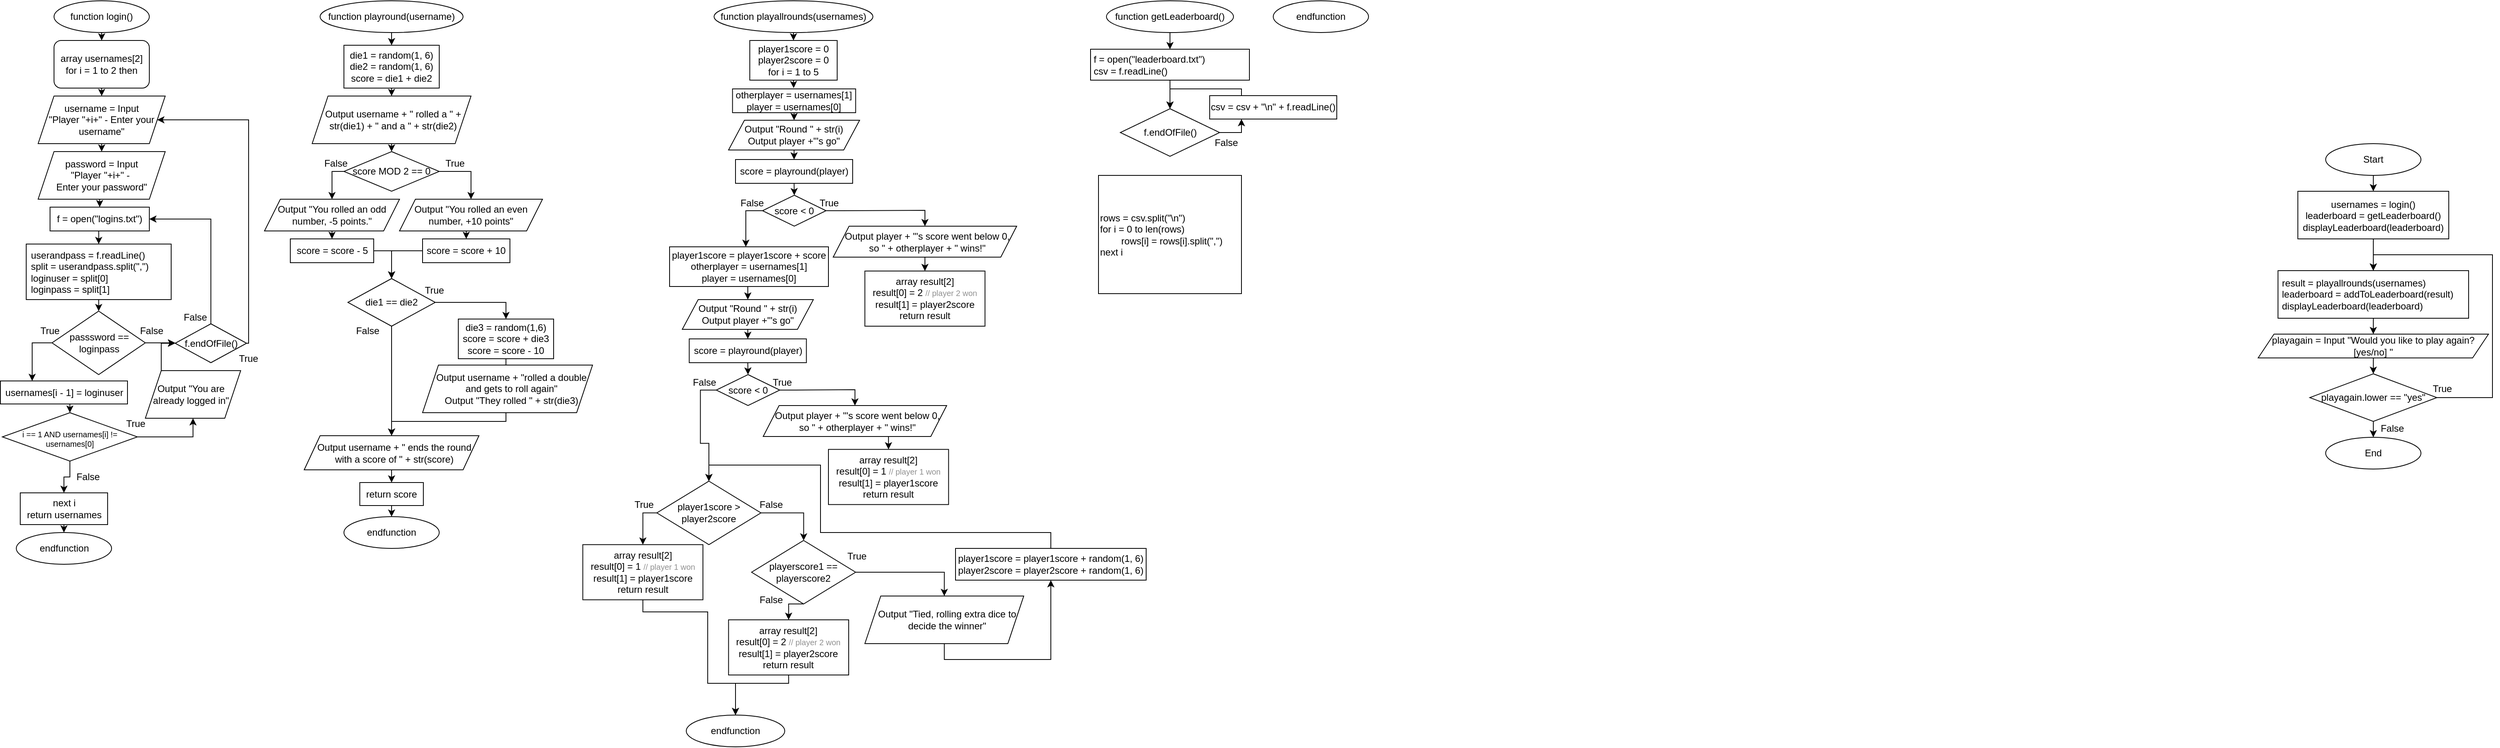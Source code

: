 <mxfile version="22.1.18" type="github">
  <diagram name="Page-1" id="g004UJIQQaxhIGtHMV1d">
    <mxGraphModel dx="524" dy="520" grid="1" gridSize="10" guides="1" tooltips="1" connect="1" arrows="1" fold="1" page="1" pageScale="1" pageWidth="3300" pageHeight="4681" background="none" math="0" shadow="0">
      <root>
        <mxCell id="0" />
        <mxCell id="1" parent="0" />
        <mxCell id="s0-FrGVsxFy7fqw6O0eB-6" style="edgeStyle=orthogonalEdgeStyle;rounded=0;orthogonalLoop=1;jettySize=auto;html=1;exitX=0.5;exitY=1;exitDx=0;exitDy=0;entryX=0.5;entryY=0;entryDx=0;entryDy=0;" parent="1" source="s0-FrGVsxFy7fqw6O0eB-1" target="s0-FrGVsxFy7fqw6O0eB-2" edge="1">
          <mxGeometry relative="1" as="geometry" />
        </mxCell>
        <mxCell id="s0-FrGVsxFy7fqw6O0eB-1" value="function login()" style="ellipse;whiteSpace=wrap;html=1;" parent="1" vertex="1">
          <mxGeometry x="75" y="10" width="120" height="40" as="geometry" />
        </mxCell>
        <mxCell id="s0-FrGVsxFy7fqw6O0eB-7" style="edgeStyle=orthogonalEdgeStyle;rounded=0;orthogonalLoop=1;jettySize=auto;html=1;exitX=0.5;exitY=1;exitDx=0;exitDy=0;entryX=0.5;entryY=0;entryDx=0;entryDy=0;" parent="1" source="s0-FrGVsxFy7fqw6O0eB-2" target="s0-FrGVsxFy7fqw6O0eB-3" edge="1">
          <mxGeometry relative="1" as="geometry" />
        </mxCell>
        <mxCell id="s0-FrGVsxFy7fqw6O0eB-2" value="array usernames[2]&lt;br&gt;for i = 1 to 2 then" style="rounded=1;whiteSpace=wrap;html=1;" parent="1" vertex="1">
          <mxGeometry x="75" y="60" width="120" height="60" as="geometry" />
        </mxCell>
        <mxCell id="s0-FrGVsxFy7fqw6O0eB-8" style="edgeStyle=orthogonalEdgeStyle;rounded=0;orthogonalLoop=1;jettySize=auto;html=1;exitX=0.5;exitY=1;exitDx=0;exitDy=0;entryX=0.5;entryY=0;entryDx=0;entryDy=0;" parent="1" source="s0-FrGVsxFy7fqw6O0eB-3" target="s0-FrGVsxFy7fqw6O0eB-4" edge="1">
          <mxGeometry relative="1" as="geometry" />
        </mxCell>
        <mxCell id="s0-FrGVsxFy7fqw6O0eB-3" value="username = Input&lt;br&gt;&quot;Player &quot;+i+&quot; - Enter your username&quot;" style="shape=parallelogram;perimeter=parallelogramPerimeter;whiteSpace=wrap;html=1;fixedSize=1;" parent="1" vertex="1">
          <mxGeometry x="55" y="130" width="160" height="60" as="geometry" />
        </mxCell>
        <mxCell id="s0-FrGVsxFy7fqw6O0eB-16" style="edgeStyle=orthogonalEdgeStyle;rounded=0;orthogonalLoop=1;jettySize=auto;html=1;exitX=0.5;exitY=1;exitDx=0;exitDy=0;entryX=0.5;entryY=0;entryDx=0;entryDy=0;" parent="1" source="s0-FrGVsxFy7fqw6O0eB-4" target="s0-FrGVsxFy7fqw6O0eB-10" edge="1">
          <mxGeometry relative="1" as="geometry" />
        </mxCell>
        <mxCell id="s0-FrGVsxFy7fqw6O0eB-4" value="password = Input&lt;br&gt;&quot;Player &quot;+i+&quot; -&amp;nbsp;&lt;br&gt;Enter your password&quot;" style="shape=parallelogram;perimeter=parallelogramPerimeter;whiteSpace=wrap;html=1;fixedSize=1;" parent="1" vertex="1">
          <mxGeometry x="55" y="200" width="160" height="60" as="geometry" />
        </mxCell>
        <mxCell id="78vkhbJ-sMVRB2ae3W5f-64" style="edgeStyle=orthogonalEdgeStyle;rounded=0;orthogonalLoop=1;jettySize=auto;html=1;exitX=0.5;exitY=1;exitDx=0;exitDy=0;entryX=0.5;entryY=0;entryDx=0;entryDy=0;" parent="1" source="s0-FrGVsxFy7fqw6O0eB-10" target="78vkhbJ-sMVRB2ae3W5f-61" edge="1">
          <mxGeometry relative="1" as="geometry" />
        </mxCell>
        <mxCell id="s0-FrGVsxFy7fqw6O0eB-10" value="&lt;div style=&quot;direction: ltr;&quot;&gt;&lt;span style=&quot;background-color: initial;&quot;&gt;f = open(&quot;logins.txt&quot;)&lt;/span&gt;&lt;/div&gt;" style="rounded=0;whiteSpace=wrap;html=1;align=center;" parent="1" vertex="1">
          <mxGeometry x="70" y="270" width="125" height="30" as="geometry" />
        </mxCell>
        <mxCell id="s0-FrGVsxFy7fqw6O0eB-19" style="edgeStyle=orthogonalEdgeStyle;rounded=0;orthogonalLoop=1;jettySize=auto;html=1;exitX=0.5;exitY=1;exitDx=0;exitDy=0;entryX=0.5;entryY=0;entryDx=0;entryDy=0;" parent="1" source="s0-FrGVsxFy7fqw6O0eB-13" target="s0-FrGVsxFy7fqw6O0eB-18" edge="1">
          <mxGeometry relative="1" as="geometry" />
        </mxCell>
        <mxCell id="s0-FrGVsxFy7fqw6O0eB-13" value="next i&lt;br&gt;return usernames" style="rounded=0;whiteSpace=wrap;html=1;" parent="1" vertex="1">
          <mxGeometry x="32.5" y="630" width="110" height="40" as="geometry" />
        </mxCell>
        <mxCell id="s0-FrGVsxFy7fqw6O0eB-18" value="endfunction" style="ellipse;whiteSpace=wrap;html=1;" parent="1" vertex="1">
          <mxGeometry x="27.5" y="680" width="120" height="40" as="geometry" />
        </mxCell>
        <mxCell id="s0-FrGVsxFy7fqw6O0eB-94" style="edgeStyle=orthogonalEdgeStyle;rounded=0;orthogonalLoop=1;jettySize=auto;html=1;exitX=0.5;exitY=1;exitDx=0;exitDy=0;entryX=0.5;entryY=0;entryDx=0;entryDy=0;" parent="1" source="s0-FrGVsxFy7fqw6O0eB-75" target="s0-FrGVsxFy7fqw6O0eB-93" edge="1">
          <mxGeometry relative="1" as="geometry" />
        </mxCell>
        <mxCell id="s0-FrGVsxFy7fqw6O0eB-75" value="function playround(username)" style="ellipse;whiteSpace=wrap;html=1;" parent="1" vertex="1">
          <mxGeometry x="410" y="10" width="180" height="40" as="geometry" />
        </mxCell>
        <mxCell id="s0-FrGVsxFy7fqw6O0eB-76" style="edgeStyle=orthogonalEdgeStyle;rounded=0;orthogonalLoop=1;jettySize=auto;html=1;exitX=0.5;exitY=1;exitDx=0;exitDy=0;entryX=0.5;entryY=0;entryDx=0;entryDy=0;" parent="1" edge="1">
          <mxGeometry relative="1" as="geometry">
            <mxPoint x="495" y="120" as="sourcePoint" />
          </mxGeometry>
        </mxCell>
        <mxCell id="s0-FrGVsxFy7fqw6O0eB-78" style="edgeStyle=orthogonalEdgeStyle;rounded=0;orthogonalLoop=1;jettySize=auto;html=1;exitX=0.5;exitY=1;exitDx=0;exitDy=0;entryX=0.5;entryY=0;entryDx=0;entryDy=0;" parent="1" edge="1">
          <mxGeometry relative="1" as="geometry">
            <mxPoint x="495" y="190" as="sourcePoint" />
          </mxGeometry>
        </mxCell>
        <mxCell id="s0-FrGVsxFy7fqw6O0eB-80" style="edgeStyle=orthogonalEdgeStyle;rounded=0;orthogonalLoop=1;jettySize=auto;html=1;exitX=0.5;exitY=1;exitDx=0;exitDy=0;entryX=0.5;entryY=0;entryDx=0;entryDy=0;" parent="1" edge="1">
          <mxGeometry relative="1" as="geometry">
            <mxPoint x="495" y="260.0" as="sourcePoint" />
          </mxGeometry>
        </mxCell>
        <mxCell id="s0-FrGVsxFy7fqw6O0eB-82" style="edgeStyle=orthogonalEdgeStyle;rounded=0;orthogonalLoop=1;jettySize=auto;html=1;exitX=0.5;exitY=1;exitDx=0;exitDy=0;entryX=0.5;entryY=0;entryDx=0;entryDy=0;" parent="1" edge="1">
          <mxGeometry relative="1" as="geometry">
            <mxPoint x="520" y="430" as="sourcePoint" />
          </mxGeometry>
        </mxCell>
        <mxCell id="s0-FrGVsxFy7fqw6O0eB-86" value="endfunction" style="ellipse;whiteSpace=wrap;html=1;" parent="1" vertex="1">
          <mxGeometry x="440" y="660" width="120" height="40" as="geometry" />
        </mxCell>
        <mxCell id="s0-FrGVsxFy7fqw6O0eB-87" style="edgeStyle=orthogonalEdgeStyle;rounded=0;orthogonalLoop=1;jettySize=auto;html=1;exitX=0.5;exitY=1;exitDx=0;exitDy=0;entryX=0.5;entryY=0;entryDx=0;entryDy=0;" parent="1" edge="1">
          <mxGeometry relative="1" as="geometry">
            <mxPoint x="500" y="521" as="sourcePoint" />
          </mxGeometry>
        </mxCell>
        <mxCell id="s0-FrGVsxFy7fqw6O0eB-100" style="edgeStyle=orthogonalEdgeStyle;rounded=0;orthogonalLoop=1;jettySize=auto;html=1;exitX=0.5;exitY=1;exitDx=0;exitDy=0;entryX=0.5;entryY=0;entryDx=0;entryDy=0;" parent="1" source="s0-FrGVsxFy7fqw6O0eB-93" target="s0-FrGVsxFy7fqw6O0eB-99" edge="1">
          <mxGeometry relative="1" as="geometry" />
        </mxCell>
        <mxCell id="s0-FrGVsxFy7fqw6O0eB-93" value="die1 = random(1, 6)&lt;br&gt;die2 = random(1, 6)&lt;br&gt;score = die1 + die2" style="rounded=0;whiteSpace=wrap;html=1;" parent="1" vertex="1">
          <mxGeometry x="440" y="66" width="120" height="54" as="geometry" />
        </mxCell>
        <mxCell id="r9h290XiwTlBdOwyKTtP-5" style="edgeStyle=orthogonalEdgeStyle;rounded=0;orthogonalLoop=1;jettySize=auto;html=1;exitX=0.5;exitY=1;exitDx=0;exitDy=0;entryX=0.5;entryY=0;entryDx=0;entryDy=0;" parent="1" source="s0-FrGVsxFy7fqw6O0eB-99" target="r9h290XiwTlBdOwyKTtP-4" edge="1">
          <mxGeometry relative="1" as="geometry" />
        </mxCell>
        <mxCell id="s0-FrGVsxFy7fqw6O0eB-99" value="Output username + &quot; rolled a &quot; + str(die1) + &quot; and a &quot; + str(die2)" style="shape=parallelogram;perimeter=parallelogramPerimeter;whiteSpace=wrap;html=1;fixedSize=1;spacingLeft=4;" parent="1" vertex="1">
          <mxGeometry x="400" y="130" width="200" height="60" as="geometry" />
        </mxCell>
        <mxCell id="UmY-T-YCu10hwhHj5TCJ-3" style="edgeStyle=orthogonalEdgeStyle;rounded=0;orthogonalLoop=1;jettySize=auto;html=1;exitX=1;exitY=0.5;exitDx=0;exitDy=0;entryX=0.5;entryY=0;entryDx=0;entryDy=0;" parent="1" source="s0-FrGVsxFy7fqw6O0eB-110" target="s0-FrGVsxFy7fqw6O0eB-112" edge="1">
          <mxGeometry relative="1" as="geometry" />
        </mxCell>
        <mxCell id="r9h290XiwTlBdOwyKTtP-34" style="edgeStyle=orthogonalEdgeStyle;rounded=0;orthogonalLoop=1;jettySize=auto;html=1;exitX=0.5;exitY=1;exitDx=0;exitDy=0;" parent="1" source="s0-FrGVsxFy7fqw6O0eB-110" target="r9h290XiwTlBdOwyKTtP-31" edge="1">
          <mxGeometry relative="1" as="geometry" />
        </mxCell>
        <mxCell id="s0-FrGVsxFy7fqw6O0eB-110" value="die1 == die2" style="rhombus;whiteSpace=wrap;html=1;" parent="1" vertex="1">
          <mxGeometry x="445" y="360" width="110" height="60" as="geometry" />
        </mxCell>
        <mxCell id="UmY-T-YCu10hwhHj5TCJ-2" style="edgeStyle=orthogonalEdgeStyle;rounded=0;orthogonalLoop=1;jettySize=auto;html=1;exitX=0.5;exitY=1;exitDx=0;exitDy=0;" parent="1" source="s0-FrGVsxFy7fqw6O0eB-112" target="UmY-T-YCu10hwhHj5TCJ-1" edge="1">
          <mxGeometry relative="1" as="geometry" />
        </mxCell>
        <mxCell id="s0-FrGVsxFy7fqw6O0eB-112" value="die3 = random(1,6)&lt;br&gt;score = score + die3&lt;br&gt;score = score - 10" style="rounded=0;whiteSpace=wrap;html=1;" parent="1" vertex="1">
          <mxGeometry x="584" y="411" width="120" height="50" as="geometry" />
        </mxCell>
        <mxCell id="r9h290XiwTlBdOwyKTtP-32" style="edgeStyle=orthogonalEdgeStyle;rounded=0;orthogonalLoop=1;jettySize=auto;html=1;exitX=0.5;exitY=1;exitDx=0;exitDy=0;entryX=0.5;entryY=0;entryDx=0;entryDy=0;" parent="1" source="UmY-T-YCu10hwhHj5TCJ-1" target="r9h290XiwTlBdOwyKTtP-31" edge="1">
          <mxGeometry relative="1" as="geometry">
            <Array as="points">
              <mxPoint x="644" y="540" />
              <mxPoint x="500" y="540" />
            </Array>
          </mxGeometry>
        </mxCell>
        <mxCell id="UmY-T-YCu10hwhHj5TCJ-1" value="Output username + &quot;rolled a double and gets to roll again&quot;&lt;br&gt;Output &quot;They rolled &quot; + str(die3)" style="shape=parallelogram;perimeter=parallelogramPerimeter;whiteSpace=wrap;html=1;fixedSize=1;size=20;spacingLeft=10;direction=east;" parent="1" vertex="1">
          <mxGeometry x="539" y="469" width="214" height="60" as="geometry" />
        </mxCell>
        <mxCell id="r9h290XiwTlBdOwyKTtP-1" value="True" style="text;html=1;strokeColor=none;fillColor=none;align=center;verticalAlign=middle;whiteSpace=wrap;rounded=0;" parent="1" vertex="1">
          <mxGeometry x="524" y="360" width="60" height="30" as="geometry" />
        </mxCell>
        <mxCell id="r9h290XiwTlBdOwyKTtP-8" style="edgeStyle=orthogonalEdgeStyle;rounded=0;orthogonalLoop=1;jettySize=auto;html=1;exitX=0;exitY=0.5;exitDx=0;exitDy=0;entryX=0.5;entryY=0;entryDx=0;entryDy=0;" parent="1" source="r9h290XiwTlBdOwyKTtP-4" target="r9h290XiwTlBdOwyKTtP-7" edge="1">
          <mxGeometry relative="1" as="geometry" />
        </mxCell>
        <mxCell id="r9h290XiwTlBdOwyKTtP-11" style="edgeStyle=orthogonalEdgeStyle;rounded=0;orthogonalLoop=1;jettySize=auto;html=1;exitX=1;exitY=0.5;exitDx=0;exitDy=0;" parent="1" source="r9h290XiwTlBdOwyKTtP-4" target="r9h290XiwTlBdOwyKTtP-10" edge="1">
          <mxGeometry relative="1" as="geometry" />
        </mxCell>
        <mxCell id="r9h290XiwTlBdOwyKTtP-4" value="score MOD 2 == 0" style="rhombus;whiteSpace=wrap;html=1;" parent="1" vertex="1">
          <mxGeometry x="440" y="200" width="120" height="50" as="geometry" />
        </mxCell>
        <mxCell id="r9h290XiwTlBdOwyKTtP-15" style="edgeStyle=orthogonalEdgeStyle;rounded=0;orthogonalLoop=1;jettySize=auto;html=1;exitX=0.5;exitY=1;exitDx=0;exitDy=0;entryX=0.5;entryY=0;entryDx=0;entryDy=0;" parent="1" source="r9h290XiwTlBdOwyKTtP-7" target="r9h290XiwTlBdOwyKTtP-14" edge="1">
          <mxGeometry relative="1" as="geometry" />
        </mxCell>
        <mxCell id="r9h290XiwTlBdOwyKTtP-7" value="Output &quot;You rolled an odd number, -5 points.&quot;" style="shape=parallelogram;perimeter=parallelogramPerimeter;whiteSpace=wrap;html=1;fixedSize=1;" parent="1" vertex="1">
          <mxGeometry x="340" y="260" width="170" height="40" as="geometry" />
        </mxCell>
        <mxCell id="r9h290XiwTlBdOwyKTtP-9" value="False" style="text;html=1;strokeColor=none;fillColor=none;align=center;verticalAlign=middle;whiteSpace=wrap;rounded=0;" parent="1" vertex="1">
          <mxGeometry x="400" y="200" width="60" height="30" as="geometry" />
        </mxCell>
        <mxCell id="r9h290XiwTlBdOwyKTtP-17" style="edgeStyle=orthogonalEdgeStyle;rounded=0;orthogonalLoop=1;jettySize=auto;html=1;exitX=0.5;exitY=1;exitDx=0;exitDy=0;entryX=0.5;entryY=0;entryDx=0;entryDy=0;" parent="1" source="r9h290XiwTlBdOwyKTtP-10" target="r9h290XiwTlBdOwyKTtP-16" edge="1">
          <mxGeometry relative="1" as="geometry" />
        </mxCell>
        <mxCell id="r9h290XiwTlBdOwyKTtP-10" value="Output &quot;You rolled an even number, +10 points&quot;" style="shape=parallelogram;perimeter=parallelogramPerimeter;whiteSpace=wrap;html=1;fixedSize=1;" parent="1" vertex="1">
          <mxGeometry x="510" y="260" width="180" height="40" as="geometry" />
        </mxCell>
        <mxCell id="r9h290XiwTlBdOwyKTtP-13" value="True" style="text;html=1;strokeColor=none;fillColor=none;align=center;verticalAlign=middle;whiteSpace=wrap;rounded=0;" parent="1" vertex="1">
          <mxGeometry x="550" y="200" width="60" height="30" as="geometry" />
        </mxCell>
        <mxCell id="r9h290XiwTlBdOwyKTtP-20" style="edgeStyle=orthogonalEdgeStyle;rounded=0;orthogonalLoop=1;jettySize=auto;html=1;exitX=1;exitY=0.5;exitDx=0;exitDy=0;entryX=0.5;entryY=0;entryDx=0;entryDy=0;" parent="1" source="r9h290XiwTlBdOwyKTtP-14" target="s0-FrGVsxFy7fqw6O0eB-110" edge="1">
          <mxGeometry relative="1" as="geometry" />
        </mxCell>
        <mxCell id="r9h290XiwTlBdOwyKTtP-14" value="score = score - 5" style="rounded=0;whiteSpace=wrap;html=1;" parent="1" vertex="1">
          <mxGeometry x="372.5" y="310" width="105" height="30" as="geometry" />
        </mxCell>
        <mxCell id="r9h290XiwTlBdOwyKTtP-21" style="edgeStyle=orthogonalEdgeStyle;rounded=0;orthogonalLoop=1;jettySize=auto;html=1;exitX=0;exitY=0.5;exitDx=0;exitDy=0;entryX=0.5;entryY=0;entryDx=0;entryDy=0;" parent="1" source="r9h290XiwTlBdOwyKTtP-16" target="s0-FrGVsxFy7fqw6O0eB-110" edge="1">
          <mxGeometry relative="1" as="geometry" />
        </mxCell>
        <mxCell id="r9h290XiwTlBdOwyKTtP-16" value="score = score + 10" style="rounded=0;whiteSpace=wrap;html=1;" parent="1" vertex="1">
          <mxGeometry x="539" y="310" width="110" height="30" as="geometry" />
        </mxCell>
        <mxCell id="r9h290XiwTlBdOwyKTtP-29" value="False" style="text;html=1;strokeColor=none;fillColor=none;align=center;verticalAlign=middle;whiteSpace=wrap;rounded=0;" parent="1" vertex="1">
          <mxGeometry x="440" y="411" width="60" height="30" as="geometry" />
        </mxCell>
        <mxCell id="r9h290XiwTlBdOwyKTtP-38" style="edgeStyle=orthogonalEdgeStyle;rounded=0;orthogonalLoop=1;jettySize=auto;html=1;exitX=0.5;exitY=1;exitDx=0;exitDy=0;entryX=0.5;entryY=0;entryDx=0;entryDy=0;" parent="1" source="r9h290XiwTlBdOwyKTtP-31" target="r9h290XiwTlBdOwyKTtP-37" edge="1">
          <mxGeometry relative="1" as="geometry" />
        </mxCell>
        <mxCell id="r9h290XiwTlBdOwyKTtP-31" value="Output username + &quot; ends the round with a score of &quot; + str(score)" style="shape=parallelogram;perimeter=parallelogramPerimeter;whiteSpace=wrap;html=1;fixedSize=1;spacingLeft=7;" parent="1" vertex="1">
          <mxGeometry x="390" y="558" width="220" height="43" as="geometry" />
        </mxCell>
        <mxCell id="r9h290XiwTlBdOwyKTtP-40" style="edgeStyle=orthogonalEdgeStyle;rounded=0;orthogonalLoop=1;jettySize=auto;html=1;exitX=0.5;exitY=1;exitDx=0;exitDy=0;entryX=0.5;entryY=0;entryDx=0;entryDy=0;" parent="1" source="r9h290XiwTlBdOwyKTtP-37" target="s0-FrGVsxFy7fqw6O0eB-86" edge="1">
          <mxGeometry relative="1" as="geometry" />
        </mxCell>
        <mxCell id="r9h290XiwTlBdOwyKTtP-37" value="return score" style="rounded=0;whiteSpace=wrap;html=1;" parent="1" vertex="1">
          <mxGeometry x="460" y="617" width="80" height="29" as="geometry" />
        </mxCell>
        <mxCell id="r9h290XiwTlBdOwyKTtP-74" style="edgeStyle=orthogonalEdgeStyle;rounded=0;orthogonalLoop=1;jettySize=auto;html=1;exitX=0.5;exitY=1;exitDx=0;exitDy=0;entryX=0.5;entryY=0;entryDx=0;entryDy=0;" parent="1" source="r9h290XiwTlBdOwyKTtP-75" target="r9h290XiwTlBdOwyKTtP-78" edge="1">
          <mxGeometry relative="1" as="geometry" />
        </mxCell>
        <mxCell id="r9h290XiwTlBdOwyKTtP-75" value="function playallrounds(usernames)" style="ellipse;whiteSpace=wrap;html=1;" parent="1" vertex="1">
          <mxGeometry x="906" y="10" width="200" height="40" as="geometry" />
        </mxCell>
        <mxCell id="r9h290XiwTlBdOwyKTtP-76" value="endfunction" style="ellipse;whiteSpace=wrap;html=1;" parent="1" vertex="1">
          <mxGeometry x="871" y="910" width="124" height="40" as="geometry" />
        </mxCell>
        <mxCell id="78vkhbJ-sMVRB2ae3W5f-19" style="edgeStyle=orthogonalEdgeStyle;rounded=0;orthogonalLoop=1;jettySize=auto;html=1;exitX=0.5;exitY=1;exitDx=0;exitDy=0;entryX=0.5;entryY=0;entryDx=0;entryDy=0;" parent="1" target="r9h290XiwTlBdOwyKTtP-107" edge="1">
          <mxGeometry relative="1" as="geometry">
            <mxPoint x="1007" y="121" as="sourcePoint" />
          </mxGeometry>
        </mxCell>
        <mxCell id="78vkhbJ-sMVRB2ae3W5f-24" style="edgeStyle=orthogonalEdgeStyle;rounded=0;orthogonalLoop=1;jettySize=auto;html=1;exitX=0.5;exitY=1;exitDx=0;exitDy=0;" parent="1" source="r9h290XiwTlBdOwyKTtP-78" edge="1">
          <mxGeometry relative="1" as="geometry">
            <mxPoint x="1006.286" y="120" as="targetPoint" />
          </mxGeometry>
        </mxCell>
        <mxCell id="r9h290XiwTlBdOwyKTtP-78" value="player1score = 0&lt;br&gt;player2score = 0&lt;br&gt;for i = 1 to 5" style="rounded=0;whiteSpace=wrap;html=1;" parent="1" vertex="1">
          <mxGeometry x="951" y="60" width="110" height="50" as="geometry" />
        </mxCell>
        <mxCell id="78vkhbJ-sMVRB2ae3W5f-21" style="edgeStyle=orthogonalEdgeStyle;rounded=0;orthogonalLoop=1;jettySize=auto;html=1;exitX=0.5;exitY=1;exitDx=0;exitDy=0;entryX=0.5;entryY=0;entryDx=0;entryDy=0;" parent="1" source="r9h290XiwTlBdOwyKTtP-107" target="1FAdmpcxAp6S6UBNTNhx-4" edge="1">
          <mxGeometry relative="1" as="geometry" />
        </mxCell>
        <mxCell id="r9h290XiwTlBdOwyKTtP-107" value="otherplayer = usernames[1]&lt;br&gt;player = usernames[0]" style="rounded=0;whiteSpace=wrap;html=1;align=center;" parent="1" vertex="1">
          <mxGeometry x="929.25" y="121" width="155" height="30" as="geometry" />
        </mxCell>
        <mxCell id="78vkhbJ-sMVRB2ae3W5f-22" style="edgeStyle=orthogonalEdgeStyle;rounded=0;orthogonalLoop=1;jettySize=auto;html=1;exitX=0.5;exitY=1;exitDx=0;exitDy=0;entryX=0.5;entryY=0;entryDx=0;entryDy=0;" parent="1" source="1FAdmpcxAp6S6UBNTNhx-4" target="1FAdmpcxAp6S6UBNTNhx-6" edge="1">
          <mxGeometry relative="1" as="geometry" />
        </mxCell>
        <mxCell id="1FAdmpcxAp6S6UBNTNhx-4" value="Output &quot;Round &quot; + str(i)&lt;br&gt;Output player +&quot;&#39;s go&quot;" style="shape=parallelogram;perimeter=parallelogramPerimeter;whiteSpace=wrap;html=1;fixedSize=1;rounded=0;" parent="1" vertex="1">
          <mxGeometry x="924.25" y="160.5" width="165" height="37.5" as="geometry" />
        </mxCell>
        <mxCell id="78vkhbJ-sMVRB2ae3W5f-13" style="edgeStyle=orthogonalEdgeStyle;rounded=0;orthogonalLoop=1;jettySize=auto;html=1;exitX=0.5;exitY=1;exitDx=0;exitDy=0;entryX=0.5;entryY=0;entryDx=0;entryDy=0;" parent="1" source="1FAdmpcxAp6S6UBNTNhx-6" target="78vkhbJ-sMVRB2ae3W5f-12" edge="1">
          <mxGeometry relative="1" as="geometry" />
        </mxCell>
        <mxCell id="1FAdmpcxAp6S6UBNTNhx-6" value="score = playround(player)" style="whiteSpace=wrap;html=1;rounded=0;" parent="1" vertex="1">
          <mxGeometry x="933" y="210" width="147.5" height="30" as="geometry" />
        </mxCell>
        <mxCell id="78vkhbJ-sMVRB2ae3W5f-15" style="edgeStyle=orthogonalEdgeStyle;rounded=0;orthogonalLoop=1;jettySize=auto;html=1;exitX=1;exitY=0.5;exitDx=0;exitDy=0;entryX=0.5;entryY=0;entryDx=0;entryDy=0;" parent="1" source="78vkhbJ-sMVRB2ae3W5f-12" target="78vkhbJ-sMVRB2ae3W5f-14" edge="1">
          <mxGeometry relative="1" as="geometry" />
        </mxCell>
        <mxCell id="78vkhbJ-sMVRB2ae3W5f-42" style="edgeStyle=orthogonalEdgeStyle;rounded=0;orthogonalLoop=1;jettySize=auto;html=1;exitX=0;exitY=0.5;exitDx=0;exitDy=0;" parent="1" source="78vkhbJ-sMVRB2ae3W5f-12" target="78vkhbJ-sMVRB2ae3W5f-30" edge="1">
          <mxGeometry relative="1" as="geometry">
            <Array as="points">
              <mxPoint x="946" y="275" />
            </Array>
          </mxGeometry>
        </mxCell>
        <mxCell id="78vkhbJ-sMVRB2ae3W5f-12" value="score &amp;lt; 0" style="rhombus;whiteSpace=wrap;html=1;" parent="1" vertex="1">
          <mxGeometry x="967" y="255" width="80" height="39" as="geometry" />
        </mxCell>
        <mxCell id="78vkhbJ-sMVRB2ae3W5f-25" style="edgeStyle=orthogonalEdgeStyle;rounded=0;orthogonalLoop=1;jettySize=auto;html=1;exitX=0.5;exitY=1;exitDx=0;exitDy=0;entryX=0.5;entryY=0;entryDx=0;entryDy=0;" parent="1" source="78vkhbJ-sMVRB2ae3W5f-14" target="78vkhbJ-sMVRB2ae3W5f-16" edge="1">
          <mxGeometry relative="1" as="geometry" />
        </mxCell>
        <mxCell id="78vkhbJ-sMVRB2ae3W5f-14" value="Output player + &quot;&#39;s score went below 0, so &quot; + otherplayer + &quot; wins!&quot;" style="shape=parallelogram;perimeter=parallelogramPerimeter;whiteSpace=wrap;html=1;fixedSize=1;spacingLeft=6;" parent="1" vertex="1">
          <mxGeometry x="1056" y="294" width="231" height="39" as="geometry" />
        </mxCell>
        <mxCell id="78vkhbJ-sMVRB2ae3W5f-16" value="array result[2]&lt;br&gt;result[0] = 2 &lt;font color=&quot;#919191&quot; style=&quot;font-size: 10px;&quot;&gt;// player 2 won&lt;/font&gt;&lt;br&gt;result[1] = player2score&lt;br&gt;return result" style="rounded=0;whiteSpace=wrap;html=1;" parent="1" vertex="1">
          <mxGeometry x="1095.87" y="350.5" width="151.25" height="69.5" as="geometry" />
        </mxCell>
        <mxCell id="78vkhbJ-sMVRB2ae3W5f-26" value="True" style="text;html=1;strokeColor=none;fillColor=none;align=center;verticalAlign=middle;whiteSpace=wrap;rounded=0;" parent="1" vertex="1">
          <mxGeometry x="1020.5" y="250" width="60" height="30" as="geometry" />
        </mxCell>
        <mxCell id="78vkhbJ-sMVRB2ae3W5f-27" value="False" style="text;html=1;strokeColor=none;fillColor=none;align=center;verticalAlign=middle;whiteSpace=wrap;rounded=0;" parent="1" vertex="1">
          <mxGeometry x="924.25" y="250" width="60" height="30" as="geometry" />
        </mxCell>
        <mxCell id="78vkhbJ-sMVRB2ae3W5f-28" style="edgeStyle=orthogonalEdgeStyle;rounded=0;orthogonalLoop=1;jettySize=auto;html=1;exitX=0.5;exitY=1;exitDx=0;exitDy=0;entryX=0.5;entryY=0;entryDx=0;entryDy=0;" parent="1" target="78vkhbJ-sMVRB2ae3W5f-30" edge="1">
          <mxGeometry relative="1" as="geometry">
            <mxPoint x="948.75" y="347" as="sourcePoint" />
          </mxGeometry>
        </mxCell>
        <mxCell id="78vkhbJ-sMVRB2ae3W5f-29" style="edgeStyle=orthogonalEdgeStyle;rounded=0;orthogonalLoop=1;jettySize=auto;html=1;exitX=0.5;exitY=1;exitDx=0;exitDy=0;entryX=0.5;entryY=0;entryDx=0;entryDy=0;" parent="1" source="78vkhbJ-sMVRB2ae3W5f-30" target="78vkhbJ-sMVRB2ae3W5f-32" edge="1">
          <mxGeometry relative="1" as="geometry" />
        </mxCell>
        <mxCell id="78vkhbJ-sMVRB2ae3W5f-30" value="player1score = player1score + score&lt;br&gt;otherplayer = usernames[1]&lt;br&gt;player = usernames[0]" style="rounded=0;whiteSpace=wrap;html=1;align=center;" parent="1" vertex="1">
          <mxGeometry x="850" y="320" width="200" height="50" as="geometry" />
        </mxCell>
        <mxCell id="78vkhbJ-sMVRB2ae3W5f-31" style="edgeStyle=orthogonalEdgeStyle;rounded=0;orthogonalLoop=1;jettySize=auto;html=1;exitX=0.5;exitY=1;exitDx=0;exitDy=0;entryX=0.5;entryY=0;entryDx=0;entryDy=0;" parent="1" source="78vkhbJ-sMVRB2ae3W5f-32" target="78vkhbJ-sMVRB2ae3W5f-34" edge="1">
          <mxGeometry relative="1" as="geometry" />
        </mxCell>
        <mxCell id="78vkhbJ-sMVRB2ae3W5f-32" value="Output &quot;Round &quot; + str(i)&lt;br&gt;Output player +&quot;&#39;s go&quot;" style="shape=parallelogram;perimeter=parallelogramPerimeter;whiteSpace=wrap;html=1;fixedSize=1;rounded=0;" parent="1" vertex="1">
          <mxGeometry x="866" y="386.5" width="165" height="37.5" as="geometry" />
        </mxCell>
        <mxCell id="78vkhbJ-sMVRB2ae3W5f-33" style="edgeStyle=orthogonalEdgeStyle;rounded=0;orthogonalLoop=1;jettySize=auto;html=1;exitX=0.5;exitY=1;exitDx=0;exitDy=0;entryX=0.5;entryY=0;entryDx=0;entryDy=0;" parent="1" source="78vkhbJ-sMVRB2ae3W5f-34" target="78vkhbJ-sMVRB2ae3W5f-36" edge="1">
          <mxGeometry relative="1" as="geometry" />
        </mxCell>
        <mxCell id="78vkhbJ-sMVRB2ae3W5f-34" value="score = playround(player)" style="whiteSpace=wrap;html=1;rounded=0;" parent="1" vertex="1">
          <mxGeometry x="874.75" y="436" width="147.5" height="30" as="geometry" />
        </mxCell>
        <mxCell id="78vkhbJ-sMVRB2ae3W5f-35" style="edgeStyle=orthogonalEdgeStyle;rounded=0;orthogonalLoop=1;jettySize=auto;html=1;exitX=1;exitY=0.5;exitDx=0;exitDy=0;entryX=0.5;entryY=0;entryDx=0;entryDy=0;" parent="1" source="78vkhbJ-sMVRB2ae3W5f-36" target="78vkhbJ-sMVRB2ae3W5f-38" edge="1">
          <mxGeometry relative="1" as="geometry" />
        </mxCell>
        <mxCell id="78vkhbJ-sMVRB2ae3W5f-44" style="edgeStyle=orthogonalEdgeStyle;rounded=0;orthogonalLoop=1;jettySize=auto;html=1;exitX=0;exitY=0.5;exitDx=0;exitDy=0;" parent="1" source="78vkhbJ-sMVRB2ae3W5f-36" target="78vkhbJ-sMVRB2ae3W5f-43" edge="1">
          <mxGeometry relative="1" as="geometry" />
        </mxCell>
        <mxCell id="78vkhbJ-sMVRB2ae3W5f-36" value="score&amp;nbsp;&amp;lt; 0" style="rhombus;whiteSpace=wrap;html=1;" parent="1" vertex="1">
          <mxGeometry x="908.75" y="481" width="80" height="39" as="geometry" />
        </mxCell>
        <mxCell id="O9P5ordozrzs0DllME1a-18" style="edgeStyle=orthogonalEdgeStyle;rounded=0;orthogonalLoop=1;jettySize=auto;html=1;exitX=0.75;exitY=1;exitDx=0;exitDy=0;entryX=0.5;entryY=0;entryDx=0;entryDy=0;" parent="1" source="78vkhbJ-sMVRB2ae3W5f-38" target="78vkhbJ-sMVRB2ae3W5f-39" edge="1">
          <mxGeometry relative="1" as="geometry" />
        </mxCell>
        <mxCell id="78vkhbJ-sMVRB2ae3W5f-38" value="Output player + &quot;&#39;s score went below 0, so &quot; + otherplayer + &quot; wins!&quot;" style="shape=parallelogram;perimeter=parallelogramPerimeter;whiteSpace=wrap;html=1;fixedSize=1;spacingLeft=6;" parent="1" vertex="1">
          <mxGeometry x="967.87" y="520" width="231" height="39" as="geometry" />
        </mxCell>
        <mxCell id="78vkhbJ-sMVRB2ae3W5f-39" value="array result[2]&lt;br&gt;result[0] = 1&amp;nbsp;&lt;font color=&quot;#919191&quot; style=&quot;font-size: 10px;&quot;&gt;// player 1 won&lt;/font&gt;&lt;br&gt;result[1] = player1score&lt;br&gt;return result" style="rounded=0;whiteSpace=wrap;html=1;" parent="1" vertex="1">
          <mxGeometry x="1050" y="575.25" width="151.25" height="69.5" as="geometry" />
        </mxCell>
        <mxCell id="78vkhbJ-sMVRB2ae3W5f-40" value="True" style="text;html=1;strokeColor=none;fillColor=none;align=center;verticalAlign=middle;whiteSpace=wrap;rounded=0;" parent="1" vertex="1">
          <mxGeometry x="962.25" y="476" width="60" height="30" as="geometry" />
        </mxCell>
        <mxCell id="78vkhbJ-sMVRB2ae3W5f-41" value="False" style="text;html=1;strokeColor=none;fillColor=none;align=center;verticalAlign=middle;whiteSpace=wrap;rounded=0;" parent="1" vertex="1">
          <mxGeometry x="864.25" y="476" width="60" height="30" as="geometry" />
        </mxCell>
        <mxCell id="78vkhbJ-sMVRB2ae3W5f-51" style="edgeStyle=orthogonalEdgeStyle;rounded=0;orthogonalLoop=1;jettySize=auto;html=1;exitX=0;exitY=0.5;exitDx=0;exitDy=0;entryX=0.5;entryY=0;entryDx=0;entryDy=0;" parent="1" source="78vkhbJ-sMVRB2ae3W5f-43" target="78vkhbJ-sMVRB2ae3W5f-46" edge="1">
          <mxGeometry relative="1" as="geometry">
            <Array as="points">
              <mxPoint x="816" y="655.25" />
            </Array>
          </mxGeometry>
        </mxCell>
        <mxCell id="O9P5ordozrzs0DllME1a-8" style="edgeStyle=orthogonalEdgeStyle;rounded=0;orthogonalLoop=1;jettySize=auto;html=1;exitX=1;exitY=0.5;exitDx=0;exitDy=0;" parent="1" source="78vkhbJ-sMVRB2ae3W5f-43" target="O9P5ordozrzs0DllME1a-7" edge="1">
          <mxGeometry relative="1" as="geometry" />
        </mxCell>
        <mxCell id="78vkhbJ-sMVRB2ae3W5f-43" value="player1score &amp;gt; player2score" style="rhombus;whiteSpace=wrap;html=1;" parent="1" vertex="1">
          <mxGeometry x="834" y="615.25" width="131" height="80" as="geometry" />
        </mxCell>
        <mxCell id="78vkhbJ-sMVRB2ae3W5f-55" style="edgeStyle=orthogonalEdgeStyle;rounded=0;orthogonalLoop=1;jettySize=auto;html=1;exitX=0.5;exitY=1;exitDx=0;exitDy=0;entryX=0.5;entryY=0;entryDx=0;entryDy=0;" parent="1" source="78vkhbJ-sMVRB2ae3W5f-46" target="r9h290XiwTlBdOwyKTtP-76" edge="1">
          <mxGeometry relative="1" as="geometry">
            <Array as="points">
              <mxPoint x="816" y="780" />
              <mxPoint x="898" y="780" />
              <mxPoint x="898" y="870" />
              <mxPoint x="933" y="870" />
            </Array>
          </mxGeometry>
        </mxCell>
        <mxCell id="78vkhbJ-sMVRB2ae3W5f-46" value="array result[2]&lt;br&gt;result[0] = 1&amp;nbsp;&lt;font color=&quot;#919191&quot; style=&quot;font-size: 10px;&quot;&gt;// player 1 won&lt;/font&gt;&lt;br&gt;result[1] = player1score&lt;br&gt;return result" style="rounded=0;whiteSpace=wrap;html=1;" parent="1" vertex="1">
          <mxGeometry x="740.75" y="695.25" width="151.25" height="69.5" as="geometry" />
        </mxCell>
        <mxCell id="O9P5ordozrzs0DllME1a-10" style="edgeStyle=orthogonalEdgeStyle;rounded=0;orthogonalLoop=1;jettySize=auto;html=1;exitX=0.5;exitY=1;exitDx=0;exitDy=0;entryX=0.5;entryY=0;entryDx=0;entryDy=0;" parent="1" source="78vkhbJ-sMVRB2ae3W5f-47" target="r9h290XiwTlBdOwyKTtP-76" edge="1">
          <mxGeometry relative="1" as="geometry">
            <Array as="points">
              <mxPoint x="1000" y="870" />
              <mxPoint x="933" y="870" />
            </Array>
          </mxGeometry>
        </mxCell>
        <mxCell id="78vkhbJ-sMVRB2ae3W5f-47" value="array result[2]&lt;br&gt;result[0] = 2 &lt;font color=&quot;#919191&quot; style=&quot;font-size: 10px;&quot;&gt;// player 2 won&lt;/font&gt;&lt;br&gt;result[1] = player2score&lt;br&gt;return result" style="rounded=0;whiteSpace=wrap;html=1;" parent="1" vertex="1">
          <mxGeometry x="924.25" y="790" width="151.25" height="69.5" as="geometry" />
        </mxCell>
        <mxCell id="78vkhbJ-sMVRB2ae3W5f-58" style="edgeStyle=orthogonalEdgeStyle;rounded=0;orthogonalLoop=1;jettySize=auto;html=1;exitX=0;exitY=0.5;exitDx=0;exitDy=0;entryX=0.25;entryY=0;entryDx=0;entryDy=0;" parent="1" source="78vkhbJ-sMVRB2ae3W5f-56" target="78vkhbJ-sMVRB2ae3W5f-57" edge="1">
          <mxGeometry relative="1" as="geometry">
            <Array as="points">
              <mxPoint x="47.5" y="441" />
            </Array>
          </mxGeometry>
        </mxCell>
        <mxCell id="78vkhbJ-sMVRB2ae3W5f-69" style="edgeStyle=orthogonalEdgeStyle;rounded=0;orthogonalLoop=1;jettySize=auto;html=1;exitX=1;exitY=0.5;exitDx=0;exitDy=0;entryX=0;entryY=0.5;entryDx=0;entryDy=0;" parent="1" source="78vkhbJ-sMVRB2ae3W5f-56" target="78vkhbJ-sMVRB2ae3W5f-68" edge="1">
          <mxGeometry relative="1" as="geometry" />
        </mxCell>
        <mxCell id="78vkhbJ-sMVRB2ae3W5f-56" value="passsword == loginpass" style="rhombus;whiteSpace=wrap;html=1;" parent="1" vertex="1">
          <mxGeometry x="72.5" y="401" width="117.5" height="80" as="geometry" />
        </mxCell>
        <mxCell id="O9P5ordozrzs0DllME1a-26" style="edgeStyle=orthogonalEdgeStyle;rounded=0;orthogonalLoop=1;jettySize=auto;html=1;exitX=0.5;exitY=1;exitDx=0;exitDy=0;entryX=0.5;entryY=0;entryDx=0;entryDy=0;" parent="1" source="78vkhbJ-sMVRB2ae3W5f-57" target="O9P5ordozrzs0DllME1a-25" edge="1">
          <mxGeometry relative="1" as="geometry" />
        </mxCell>
        <mxCell id="78vkhbJ-sMVRB2ae3W5f-57" value="usernames[i - 1] = loginuser" style="rounded=0;whiteSpace=wrap;html=1;" parent="1" vertex="1">
          <mxGeometry x="7.5" y="489" width="160" height="29" as="geometry" />
        </mxCell>
        <mxCell id="78vkhbJ-sMVRB2ae3W5f-63" style="edgeStyle=orthogonalEdgeStyle;rounded=0;orthogonalLoop=1;jettySize=auto;html=1;exitX=0.5;exitY=1;exitDx=0;exitDy=0;entryX=0.5;entryY=0;entryDx=0;entryDy=0;" parent="1" source="78vkhbJ-sMVRB2ae3W5f-61" target="78vkhbJ-sMVRB2ae3W5f-56" edge="1">
          <mxGeometry relative="1" as="geometry" />
        </mxCell>
        <mxCell id="78vkhbJ-sMVRB2ae3W5f-61" value="&lt;div style=&quot;border-color: var(--border-color); direction: ltr;&quot;&gt;&lt;/div&gt;&lt;span style=&quot;border-color: var(--border-color);&quot;&gt;&lt;/span&gt;&lt;span style=&quot;border-color: var(--border-color);&quot;&gt;&lt;div style=&quot;border-color: var(--border-color); direction: ltr;&quot;&gt;&lt;span style=&quot;border-color: var(--border-color); background-color: initial;&quot;&gt;userandpass = f.readLine()&lt;/span&gt;&lt;/div&gt;&lt;div style=&quot;border-color: var(--border-color); direction: ltr;&quot;&gt;&lt;span style=&quot;border-color: var(--border-color); background-color: initial;&quot;&gt;split = userandpass.split(&quot;,&quot;)&lt;/span&gt;&lt;/div&gt;&lt;div style=&quot;border-color: var(--border-color); direction: ltr;&quot;&gt;&lt;span style=&quot;border-color: var(--border-color); background-color: initial;&quot;&gt;loginuser = split[0]&lt;/span&gt;&lt;/div&gt;&lt;div style=&quot;border-color: var(--border-color); direction: ltr;&quot;&gt;&lt;span style=&quot;border-color: var(--border-color); background-color: initial;&quot;&gt;loginpass = split[1]&lt;/span&gt;&lt;/div&gt;&lt;/span&gt;" style="rounded=0;whiteSpace=wrap;html=1;align=left;spacingLeft=4;" parent="1" vertex="1">
          <mxGeometry x="40" y="316.5" width="182.5" height="70" as="geometry" />
        </mxCell>
        <mxCell id="78vkhbJ-sMVRB2ae3W5f-67" value="False" style="text;html=1;strokeColor=none;fillColor=none;align=center;verticalAlign=middle;whiteSpace=wrap;rounded=0;" parent="1" vertex="1">
          <mxGeometry x="167.5" y="411" width="60" height="30" as="geometry" />
        </mxCell>
        <mxCell id="78vkhbJ-sMVRB2ae3W5f-73" style="edgeStyle=orthogonalEdgeStyle;rounded=0;orthogonalLoop=1;jettySize=auto;html=1;exitX=0.5;exitY=0;exitDx=0;exitDy=0;entryX=1;entryY=0.5;entryDx=0;entryDy=0;" parent="1" source="78vkhbJ-sMVRB2ae3W5f-68" target="s0-FrGVsxFy7fqw6O0eB-10" edge="1">
          <mxGeometry relative="1" as="geometry" />
        </mxCell>
        <mxCell id="78vkhbJ-sMVRB2ae3W5f-75" style="edgeStyle=orthogonalEdgeStyle;rounded=0;orthogonalLoop=1;jettySize=auto;html=1;exitX=1;exitY=0.5;exitDx=0;exitDy=0;entryX=1;entryY=0.5;entryDx=0;entryDy=0;" parent="1" source="78vkhbJ-sMVRB2ae3W5f-68" target="s0-FrGVsxFy7fqw6O0eB-3" edge="1">
          <mxGeometry relative="1" as="geometry">
            <Array as="points">
              <mxPoint x="320" y="441" />
              <mxPoint x="320" y="160" />
            </Array>
          </mxGeometry>
        </mxCell>
        <mxCell id="78vkhbJ-sMVRB2ae3W5f-68" value="f.endOfFile()" style="rhombus;whiteSpace=wrap;html=1;" parent="1" vertex="1">
          <mxGeometry x="227.5" y="417" width="90" height="49" as="geometry" />
        </mxCell>
        <mxCell id="78vkhbJ-sMVRB2ae3W5f-74" value="False" style="text;html=1;strokeColor=none;fillColor=none;align=center;verticalAlign=middle;whiteSpace=wrap;rounded=0;" parent="1" vertex="1">
          <mxGeometry x="222.5" y="394.25" width="60" height="30" as="geometry" />
        </mxCell>
        <mxCell id="78vkhbJ-sMVRB2ae3W5f-76" value="True" style="text;html=1;strokeColor=none;fillColor=none;align=center;verticalAlign=middle;whiteSpace=wrap;rounded=0;" parent="1" vertex="1">
          <mxGeometry x="290" y="446" width="60" height="30" as="geometry" />
        </mxCell>
        <mxCell id="78vkhbJ-sMVRB2ae3W5f-77" value="True" style="text;html=1;strokeColor=none;fillColor=none;align=center;verticalAlign=middle;whiteSpace=wrap;rounded=0;" parent="1" vertex="1">
          <mxGeometry x="40" y="411" width="60" height="30" as="geometry" />
        </mxCell>
        <mxCell id="O9P5ordozrzs0DllME1a-9" style="edgeStyle=orthogonalEdgeStyle;rounded=0;orthogonalLoop=1;jettySize=auto;html=1;exitX=0.5;exitY=1;exitDx=0;exitDy=0;entryX=0.5;entryY=0;entryDx=0;entryDy=0;" parent="1" source="O9P5ordozrzs0DllME1a-7" target="78vkhbJ-sMVRB2ae3W5f-47" edge="1">
          <mxGeometry relative="1" as="geometry" />
        </mxCell>
        <mxCell id="O9P5ordozrzs0DllME1a-23" style="edgeStyle=orthogonalEdgeStyle;rounded=0;orthogonalLoop=1;jettySize=auto;html=1;exitX=1;exitY=0.5;exitDx=0;exitDy=0;entryX=0.5;entryY=0;entryDx=0;entryDy=0;" parent="1" source="O9P5ordozrzs0DllME1a-7" target="O9P5ordozrzs0DllME1a-22" edge="1">
          <mxGeometry relative="1" as="geometry" />
        </mxCell>
        <mxCell id="O9P5ordozrzs0DllME1a-7" value="playerscore1 == playerscore2" style="rhombus;whiteSpace=wrap;html=1;" parent="1" vertex="1">
          <mxGeometry x="953.25" y="690" width="131" height="80" as="geometry" />
        </mxCell>
        <mxCell id="O9P5ordozrzs0DllME1a-11" value="True" style="text;html=1;strokeColor=none;fillColor=none;align=center;verticalAlign=middle;whiteSpace=wrap;rounded=0;" parent="1" vertex="1">
          <mxGeometry x="788" y="630" width="60" height="30" as="geometry" />
        </mxCell>
        <mxCell id="O9P5ordozrzs0DllME1a-12" value="False" style="text;html=1;strokeColor=none;fillColor=none;align=center;verticalAlign=middle;whiteSpace=wrap;rounded=0;" parent="1" vertex="1">
          <mxGeometry x="947.75" y="630" width="60" height="30" as="geometry" />
        </mxCell>
        <mxCell id="O9P5ordozrzs0DllME1a-13" value="False" style="text;html=1;strokeColor=none;fillColor=none;align=center;verticalAlign=middle;whiteSpace=wrap;rounded=0;" parent="1" vertex="1">
          <mxGeometry x="947.75" y="750" width="60" height="30" as="geometry" />
        </mxCell>
        <mxCell id="O9P5ordozrzs0DllME1a-14" value="True" style="text;html=1;strokeColor=none;fillColor=none;align=center;verticalAlign=middle;whiteSpace=wrap;rounded=0;" parent="1" vertex="1">
          <mxGeometry x="1056" y="695.25" width="60" height="30" as="geometry" />
        </mxCell>
        <mxCell id="O9P5ordozrzs0DllME1a-20" style="edgeStyle=orthogonalEdgeStyle;rounded=0;orthogonalLoop=1;jettySize=auto;html=1;exitX=0.5;exitY=0;exitDx=0;exitDy=0;entryX=0.5;entryY=0;entryDx=0;entryDy=0;" parent="1" source="O9P5ordozrzs0DllME1a-15" target="78vkhbJ-sMVRB2ae3W5f-43" edge="1">
          <mxGeometry relative="1" as="geometry">
            <Array as="points">
              <mxPoint x="1330" y="680" />
              <mxPoint x="1040" y="680" />
              <mxPoint x="1040" y="595" />
              <mxPoint x="900" y="595" />
            </Array>
          </mxGeometry>
        </mxCell>
        <mxCell id="O9P5ordozrzs0DllME1a-15" value="player1score = player1score + random(1, 6)&lt;br&gt;player2score = player2score + random(1, 6)" style="rounded=0;whiteSpace=wrap;html=1;" parent="1" vertex="1">
          <mxGeometry x="1210" y="700" width="240" height="40" as="geometry" />
        </mxCell>
        <mxCell id="O9P5ordozrzs0DllME1a-24" style="edgeStyle=orthogonalEdgeStyle;rounded=0;orthogonalLoop=1;jettySize=auto;html=1;exitX=0.5;exitY=1;exitDx=0;exitDy=0;entryX=0.5;entryY=1;entryDx=0;entryDy=0;" parent="1" source="O9P5ordozrzs0DllME1a-22" target="O9P5ordozrzs0DllME1a-15" edge="1">
          <mxGeometry relative="1" as="geometry" />
        </mxCell>
        <mxCell id="O9P5ordozrzs0DllME1a-22" value="Output &quot;Tied, rolling extra dice to decide the winner&quot;" style="shape=parallelogram;perimeter=parallelogramPerimeter;whiteSpace=wrap;html=1;fixedSize=1;spacingLeft=7;" parent="1" vertex="1">
          <mxGeometry x="1095.87" y="760" width="200" height="60" as="geometry" />
        </mxCell>
        <mxCell id="O9P5ordozrzs0DllME1a-27" style="edgeStyle=orthogonalEdgeStyle;rounded=0;orthogonalLoop=1;jettySize=auto;html=1;exitX=0.5;exitY=1;exitDx=0;exitDy=0;" parent="1" source="O9P5ordozrzs0DllME1a-25" target="s0-FrGVsxFy7fqw6O0eB-13" edge="1">
          <mxGeometry relative="1" as="geometry" />
        </mxCell>
        <mxCell id="O9P5ordozrzs0DllME1a-32" style="edgeStyle=orthogonalEdgeStyle;rounded=0;orthogonalLoop=1;jettySize=auto;html=1;exitX=1;exitY=0.5;exitDx=0;exitDy=0;entryX=0.5;entryY=1;entryDx=0;entryDy=0;" parent="1" source="O9P5ordozrzs0DllME1a-25" target="O9P5ordozrzs0DllME1a-31" edge="1">
          <mxGeometry relative="1" as="geometry" />
        </mxCell>
        <mxCell id="O9P5ordozrzs0DllME1a-25" value="i == 1 AND usernames[i] != usernames[0]" style="rhombus;whiteSpace=wrap;html=1;fontSize=10;spacingTop=5;" parent="1" vertex="1">
          <mxGeometry x="10" y="529" width="170" height="61" as="geometry" />
        </mxCell>
        <mxCell id="O9P5ordozrzs0DllME1a-29" value="True" style="text;html=1;strokeColor=none;fillColor=none;align=center;verticalAlign=middle;whiteSpace=wrap;rounded=0;" parent="1" vertex="1">
          <mxGeometry x="147.5" y="528" width="60" height="30" as="geometry" />
        </mxCell>
        <mxCell id="O9P5ordozrzs0DllME1a-30" value="False" style="text;html=1;strokeColor=none;fillColor=none;align=center;verticalAlign=middle;whiteSpace=wrap;rounded=0;" parent="1" vertex="1">
          <mxGeometry x="87.5" y="595" width="60" height="30" as="geometry" />
        </mxCell>
        <mxCell id="O9P5ordozrzs0DllME1a-33" style="edgeStyle=orthogonalEdgeStyle;rounded=0;orthogonalLoop=1;jettySize=auto;html=1;exitX=0.5;exitY=0;exitDx=0;exitDy=0;entryX=0;entryY=0.5;entryDx=0;entryDy=0;" parent="1" source="O9P5ordozrzs0DllME1a-31" target="78vkhbJ-sMVRB2ae3W5f-68" edge="1">
          <mxGeometry relative="1" as="geometry">
            <Array as="points">
              <mxPoint x="210" y="476" />
              <mxPoint x="210" y="441" />
            </Array>
          </mxGeometry>
        </mxCell>
        <mxCell id="O9P5ordozrzs0DllME1a-31" value="Output &quot;You are already logged in&quot;" style="shape=parallelogram;perimeter=parallelogramPerimeter;whiteSpace=wrap;html=1;fixedSize=1;spacingRight=5;" parent="1" vertex="1">
          <mxGeometry x="190" y="476" width="120" height="60" as="geometry" />
        </mxCell>
        <mxCell id="BiDzEBxk0zbQJaUlLi0V-18" style="edgeStyle=orthogonalEdgeStyle;rounded=0;orthogonalLoop=1;jettySize=auto;html=1;exitX=0.5;exitY=1;exitDx=0;exitDy=0;entryX=0.5;entryY=0;entryDx=0;entryDy=0;" edge="1" parent="1" source="BiDzEBxk0zbQJaUlLi0V-19" target="BiDzEBxk0zbQJaUlLi0V-23">
          <mxGeometry relative="1" as="geometry" />
        </mxCell>
        <mxCell id="BiDzEBxk0zbQJaUlLi0V-19" value="Start" style="ellipse;whiteSpace=wrap;html=1;" vertex="1" parent="1">
          <mxGeometry x="2935" y="190" width="120" height="40" as="geometry" />
        </mxCell>
        <mxCell id="BiDzEBxk0zbQJaUlLi0V-20" style="edgeStyle=orthogonalEdgeStyle;rounded=0;orthogonalLoop=1;jettySize=auto;html=1;exitX=0.5;exitY=1;exitDx=0;exitDy=0;entryX=0.5;entryY=0;entryDx=0;entryDy=0;" edge="1" parent="1" source="BiDzEBxk0zbQJaUlLi0V-21" target="BiDzEBxk0zbQJaUlLi0V-25">
          <mxGeometry relative="1" as="geometry" />
        </mxCell>
        <mxCell id="BiDzEBxk0zbQJaUlLi0V-21" value="result = playallrounds(usernames)&lt;br&gt;leaderboard = addToLeaderboard(result)&lt;br&gt;displayLeaderboard(leaderboard)" style="rounded=0;whiteSpace=wrap;html=1;align=left;spacingLeft=3;" vertex="1" parent="1">
          <mxGeometry x="2875" y="350" width="240" height="60" as="geometry" />
        </mxCell>
        <mxCell id="BiDzEBxk0zbQJaUlLi0V-22" style="edgeStyle=orthogonalEdgeStyle;rounded=0;orthogonalLoop=1;jettySize=auto;html=1;exitX=0.5;exitY=1;exitDx=0;exitDy=0;entryX=0.5;entryY=0;entryDx=0;entryDy=0;" edge="1" parent="1" source="BiDzEBxk0zbQJaUlLi0V-23" target="BiDzEBxk0zbQJaUlLi0V-21">
          <mxGeometry relative="1" as="geometry" />
        </mxCell>
        <mxCell id="BiDzEBxk0zbQJaUlLi0V-23" value="usernames = login()&lt;br&gt;leaderboard = getLeaderboard()&lt;br&gt;displayLeaderboard(leaderboard)" style="whiteSpace=wrap;html=1;spacingTop=1;" vertex="1" parent="1">
          <mxGeometry x="2900" y="250" width="190" height="60" as="geometry" />
        </mxCell>
        <mxCell id="BiDzEBxk0zbQJaUlLi0V-24" style="edgeStyle=orthogonalEdgeStyle;rounded=0;orthogonalLoop=1;jettySize=auto;html=1;exitX=0.5;exitY=1;exitDx=0;exitDy=0;entryX=0.5;entryY=0;entryDx=0;entryDy=0;" edge="1" parent="1" source="BiDzEBxk0zbQJaUlLi0V-25" target="BiDzEBxk0zbQJaUlLi0V-28">
          <mxGeometry relative="1" as="geometry" />
        </mxCell>
        <mxCell id="BiDzEBxk0zbQJaUlLi0V-25" value="playagain = Input &quot;Would you like to play again? [yes/no] &quot;" style="shape=parallelogram;perimeter=parallelogramPerimeter;whiteSpace=wrap;html=1;fixedSize=1;" vertex="1" parent="1">
          <mxGeometry x="2850" y="430" width="290" height="30" as="geometry" />
        </mxCell>
        <mxCell id="BiDzEBxk0zbQJaUlLi0V-26" style="edgeStyle=orthogonalEdgeStyle;rounded=0;orthogonalLoop=1;jettySize=auto;html=1;exitX=1;exitY=0.5;exitDx=0;exitDy=0;entryX=0.5;entryY=0;entryDx=0;entryDy=0;" edge="1" parent="1" source="BiDzEBxk0zbQJaUlLi0V-28" target="BiDzEBxk0zbQJaUlLi0V-21">
          <mxGeometry relative="1" as="geometry">
            <Array as="points">
              <mxPoint x="3145" y="510" />
              <mxPoint x="3145" y="330" />
              <mxPoint x="2995" y="330" />
            </Array>
          </mxGeometry>
        </mxCell>
        <mxCell id="BiDzEBxk0zbQJaUlLi0V-27" style="edgeStyle=orthogonalEdgeStyle;rounded=0;orthogonalLoop=1;jettySize=auto;html=1;exitX=0.5;exitY=1;exitDx=0;exitDy=0;entryX=0.5;entryY=0;entryDx=0;entryDy=0;" edge="1" parent="1" source="BiDzEBxk0zbQJaUlLi0V-28" target="BiDzEBxk0zbQJaUlLi0V-30">
          <mxGeometry relative="1" as="geometry" />
        </mxCell>
        <mxCell id="BiDzEBxk0zbQJaUlLi0V-28" value="playagain.lower == &quot;yes&quot;" style="rhombus;whiteSpace=wrap;html=1;" vertex="1" parent="1">
          <mxGeometry x="2915" y="480" width="160" height="60" as="geometry" />
        </mxCell>
        <mxCell id="BiDzEBxk0zbQJaUlLi0V-29" value="True" style="text;html=1;strokeColor=none;fillColor=none;align=center;verticalAlign=middle;whiteSpace=wrap;rounded=0;" vertex="1" parent="1">
          <mxGeometry x="3052" y="484" width="60" height="30" as="geometry" />
        </mxCell>
        <mxCell id="BiDzEBxk0zbQJaUlLi0V-30" value="End" style="ellipse;whiteSpace=wrap;html=1;" vertex="1" parent="1">
          <mxGeometry x="2935" y="560" width="120" height="40" as="geometry" />
        </mxCell>
        <mxCell id="BiDzEBxk0zbQJaUlLi0V-31" value="False" style="text;html=1;strokeColor=none;fillColor=none;align=center;verticalAlign=middle;whiteSpace=wrap;rounded=0;" vertex="1" parent="1">
          <mxGeometry x="2989" y="533.5" width="60" height="30" as="geometry" />
        </mxCell>
        <mxCell id="BiDzEBxk0zbQJaUlLi0V-134" style="edgeStyle=orthogonalEdgeStyle;rounded=0;orthogonalLoop=1;jettySize=auto;html=1;exitX=0.5;exitY=1;exitDx=0;exitDy=0;entryX=0.5;entryY=0;entryDx=0;entryDy=0;" edge="1" parent="1" source="BiDzEBxk0zbQJaUlLi0V-99" target="BiDzEBxk0zbQJaUlLi0V-133">
          <mxGeometry relative="1" as="geometry" />
        </mxCell>
        <mxCell id="BiDzEBxk0zbQJaUlLi0V-99" value="function getLeaderboard()" style="ellipse;whiteSpace=wrap;html=1;" vertex="1" parent="1">
          <mxGeometry x="1400" y="10" width="160" height="40" as="geometry" />
        </mxCell>
        <mxCell id="BiDzEBxk0zbQJaUlLi0V-110" value="endfunction" style="ellipse;whiteSpace=wrap;html=1;" vertex="1" parent="1">
          <mxGeometry x="1610" y="10" width="120" height="40" as="geometry" />
        </mxCell>
        <mxCell id="BiDzEBxk0zbQJaUlLi0V-131" style="edgeStyle=orthogonalEdgeStyle;rounded=0;orthogonalLoop=1;jettySize=auto;html=1;exitX=0.5;exitY=1;exitDx=0;exitDy=0;" edge="1" parent="1" source="BiDzEBxk0zbQJaUlLi0V-110" target="BiDzEBxk0zbQJaUlLi0V-110">
          <mxGeometry relative="1" as="geometry" />
        </mxCell>
        <mxCell id="BiDzEBxk0zbQJaUlLi0V-140" style="edgeStyle=orthogonalEdgeStyle;rounded=0;orthogonalLoop=1;jettySize=auto;html=1;exitX=0.5;exitY=1;exitDx=0;exitDy=0;entryX=0.5;entryY=0;entryDx=0;entryDy=0;" edge="1" parent="1" source="BiDzEBxk0zbQJaUlLi0V-133" target="BiDzEBxk0zbQJaUlLi0V-135">
          <mxGeometry relative="1" as="geometry" />
        </mxCell>
        <mxCell id="BiDzEBxk0zbQJaUlLi0V-133" value="f = open(&quot;leaderboard.txt&quot;)&lt;br&gt;csv = f.readLine()" style="whiteSpace=wrap;html=1;align=left;spacingLeft=2;" vertex="1" parent="1">
          <mxGeometry x="1380" y="71" width="200" height="39" as="geometry" />
        </mxCell>
        <mxCell id="BiDzEBxk0zbQJaUlLi0V-141" style="edgeStyle=orthogonalEdgeStyle;rounded=0;orthogonalLoop=1;jettySize=auto;html=1;exitX=1;exitY=0.5;exitDx=0;exitDy=0;entryX=0.25;entryY=1;entryDx=0;entryDy=0;" edge="1" parent="1" source="BiDzEBxk0zbQJaUlLi0V-135" target="BiDzEBxk0zbQJaUlLi0V-136">
          <mxGeometry relative="1" as="geometry" />
        </mxCell>
        <mxCell id="BiDzEBxk0zbQJaUlLi0V-135" value="f.endOfFile()" style="rhombus;whiteSpace=wrap;html=1;" vertex="1" parent="1">
          <mxGeometry x="1417.5" y="146" width="125" height="60" as="geometry" />
        </mxCell>
        <mxCell id="BiDzEBxk0zbQJaUlLi0V-138" style="edgeStyle=orthogonalEdgeStyle;rounded=0;orthogonalLoop=1;jettySize=auto;html=1;exitX=0.25;exitY=0;exitDx=0;exitDy=0;entryX=0.5;entryY=0;entryDx=0;entryDy=0;" edge="1" parent="1" source="BiDzEBxk0zbQJaUlLi0V-136" target="BiDzEBxk0zbQJaUlLi0V-135">
          <mxGeometry relative="1" as="geometry">
            <Array as="points">
              <mxPoint x="1570" y="121" />
              <mxPoint x="1480" y="121" />
            </Array>
          </mxGeometry>
        </mxCell>
        <mxCell id="BiDzEBxk0zbQJaUlLi0V-136" value="&lt;div style=&quot;border-color: var(--border-color); text-align: left;&quot;&gt;csv = csv + &quot;\n&quot; + f.readLine()&lt;/div&gt;" style="rounded=0;whiteSpace=wrap;html=1;" vertex="1" parent="1">
          <mxGeometry x="1530" y="129.5" width="160" height="29.5" as="geometry" />
        </mxCell>
        <mxCell id="BiDzEBxk0zbQJaUlLi0V-142" value="False" style="text;html=1;strokeColor=none;fillColor=none;align=center;verticalAlign=middle;whiteSpace=wrap;rounded=0;" vertex="1" parent="1">
          <mxGeometry x="1521" y="171" width="60" height="35" as="geometry" />
        </mxCell>
        <mxCell id="BiDzEBxk0zbQJaUlLi0V-143" value="rows = csv.split(&quot;\n&quot;)&lt;br&gt;for i = 0 to len(rows)&lt;br&gt;&lt;span style=&quot;white-space: pre;&quot;&gt;&#x9;&lt;/span&gt;rows[i]&amp;nbsp;= rows[i].split(&quot;,&quot;)&lt;br&gt;next i&lt;br&gt;" style="whiteSpace=wrap;html=1;align=left;" vertex="1" parent="1">
          <mxGeometry x="1390" y="230" width="180" height="149" as="geometry" />
        </mxCell>
      </root>
    </mxGraphModel>
  </diagram>
</mxfile>

